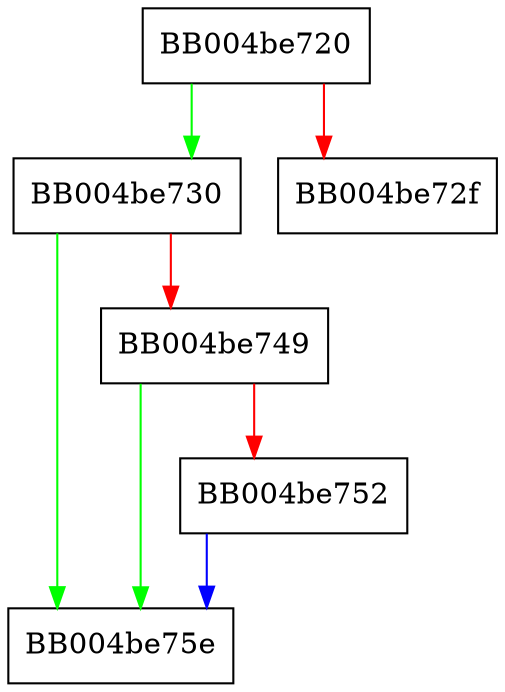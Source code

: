 digraph begin_shutdown_flush_each {
  node [shape="box"];
  graph [splines=ortho];
  BB004be720 -> BB004be730 [color="green"];
  BB004be720 -> BB004be72f [color="red"];
  BB004be730 -> BB004be75e [color="green"];
  BB004be730 -> BB004be749 [color="red"];
  BB004be749 -> BB004be75e [color="green"];
  BB004be749 -> BB004be752 [color="red"];
  BB004be752 -> BB004be75e [color="blue"];
}